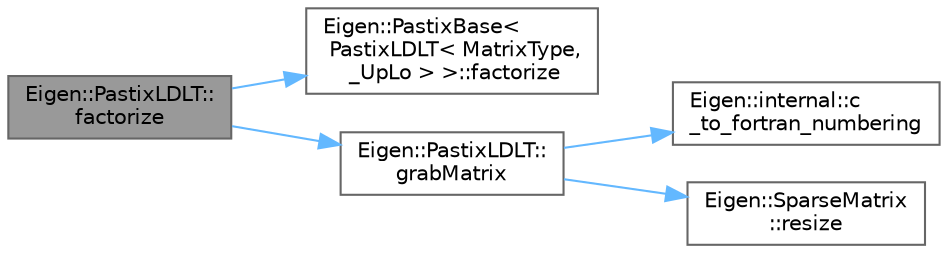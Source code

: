 digraph "Eigen::PastixLDLT::factorize"
{
 // LATEX_PDF_SIZE
  bgcolor="transparent";
  edge [fontname=Helvetica,fontsize=10,labelfontname=Helvetica,labelfontsize=10];
  node [fontname=Helvetica,fontsize=10,shape=box,height=0.2,width=0.4];
  rankdir="LR";
  Node1 [id="Node000001",label="Eigen::PastixLDLT::\lfactorize",height=0.2,width=0.4,color="gray40", fillcolor="grey60", style="filled", fontcolor="black",tooltip=" "];
  Node1 -> Node2 [id="edge1_Node000001_Node000002",color="steelblue1",style="solid",tooltip=" "];
  Node2 [id="Node000002",label="Eigen::PastixBase\<\l PastixLDLT\< MatrixType,\l _UpLo \> \>::factorize",height=0.2,width=0.4,color="grey40", fillcolor="white", style="filled",URL="$class_eigen_1_1_pastix_base.html#acbaa789672638fd5f621f52c3e951f7c",tooltip=" "];
  Node1 -> Node3 [id="edge2_Node000001_Node000003",color="steelblue1",style="solid",tooltip=" "];
  Node3 [id="Node000003",label="Eigen::PastixLDLT::\lgrabMatrix",height=0.2,width=0.4,color="grey40", fillcolor="white", style="filled",URL="$class_eigen_1_1_pastix_l_d_l_t.html#a5999da01d22c5c2db69d8ab7858b8cd0",tooltip=" "];
  Node3 -> Node4 [id="edge3_Node000003_Node000004",color="steelblue1",style="solid",tooltip=" "];
  Node4 [id="Node000004",label="Eigen::internal::c\l_to_fortran_numbering",height=0.2,width=0.4,color="grey40", fillcolor="white", style="filled",URL="$namespace_eigen_1_1internal.html#a3b77815ecf2fc57f2aedb98843ee27ca",tooltip=" "];
  Node3 -> Node5 [id="edge4_Node000003_Node000005",color="steelblue1",style="solid",tooltip=" "];
  Node5 [id="Node000005",label="Eigen::SparseMatrix\l::resize",height=0.2,width=0.4,color="grey40", fillcolor="white", style="filled",URL="$class_eigen_1_1_sparse_matrix.html#af88551f30202341b7cc24cfadabdec5c",tooltip=" "];
}
